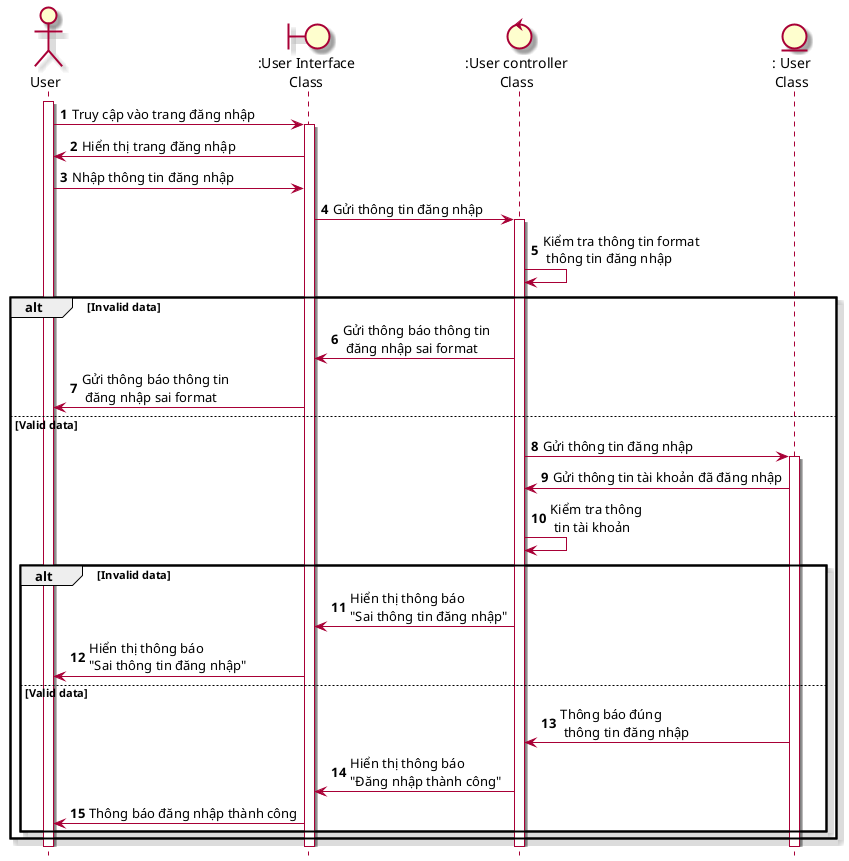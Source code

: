 @startuml SeqDangNhap
skin rose
hide footbox

actor user as "User"
boundary userInterface as ":User Interface\nClass"
control userController as ":User controller\nClass"
entity User as ": User\nClass"
autonumber
user++
user -> userInterface++: Truy cập vào trang đăng nhập
userInterface -> user: Hiển thị trang đăng nhập
user -> userInterface: Nhập thông tin đăng nhập
userInterface -> userController++: Gửi thông tin đăng nhập
userController -> userController: Kiểm tra thông tin format\n thông tin đăng nhập
alt Invalid data
    userController -> userInterface: Gửi thông báo thông tin\n đăng nhập sai format
    userInterface -> user: Gửi thông báo thông tin\n đăng nhập sai format
else Valid data
    userController -> User++: Gửi thông tin đăng nhập
    User -> userController : Gửi thông tin tài khoản đã đăng nhập
    userController -> userController: Kiểm tra thông\n tin tài khoản
    alt Invalid data
        userController -> userInterface: Hiển thị thông báo \n"Sai thông tin đăng nhập"
        userInterface -> user: Hiển thị thông báo \n"Sai thông tin đăng nhập"
    else Valid data
        User -> userController: Thông báo đúng\n thông tin đăng nhập
        userController -> userInterface: Hiển thị thông báo\n"Đăng nhập thành công"
        userInterface -> user: Thông báo đăng nhập thành công
    end
end
@enduml